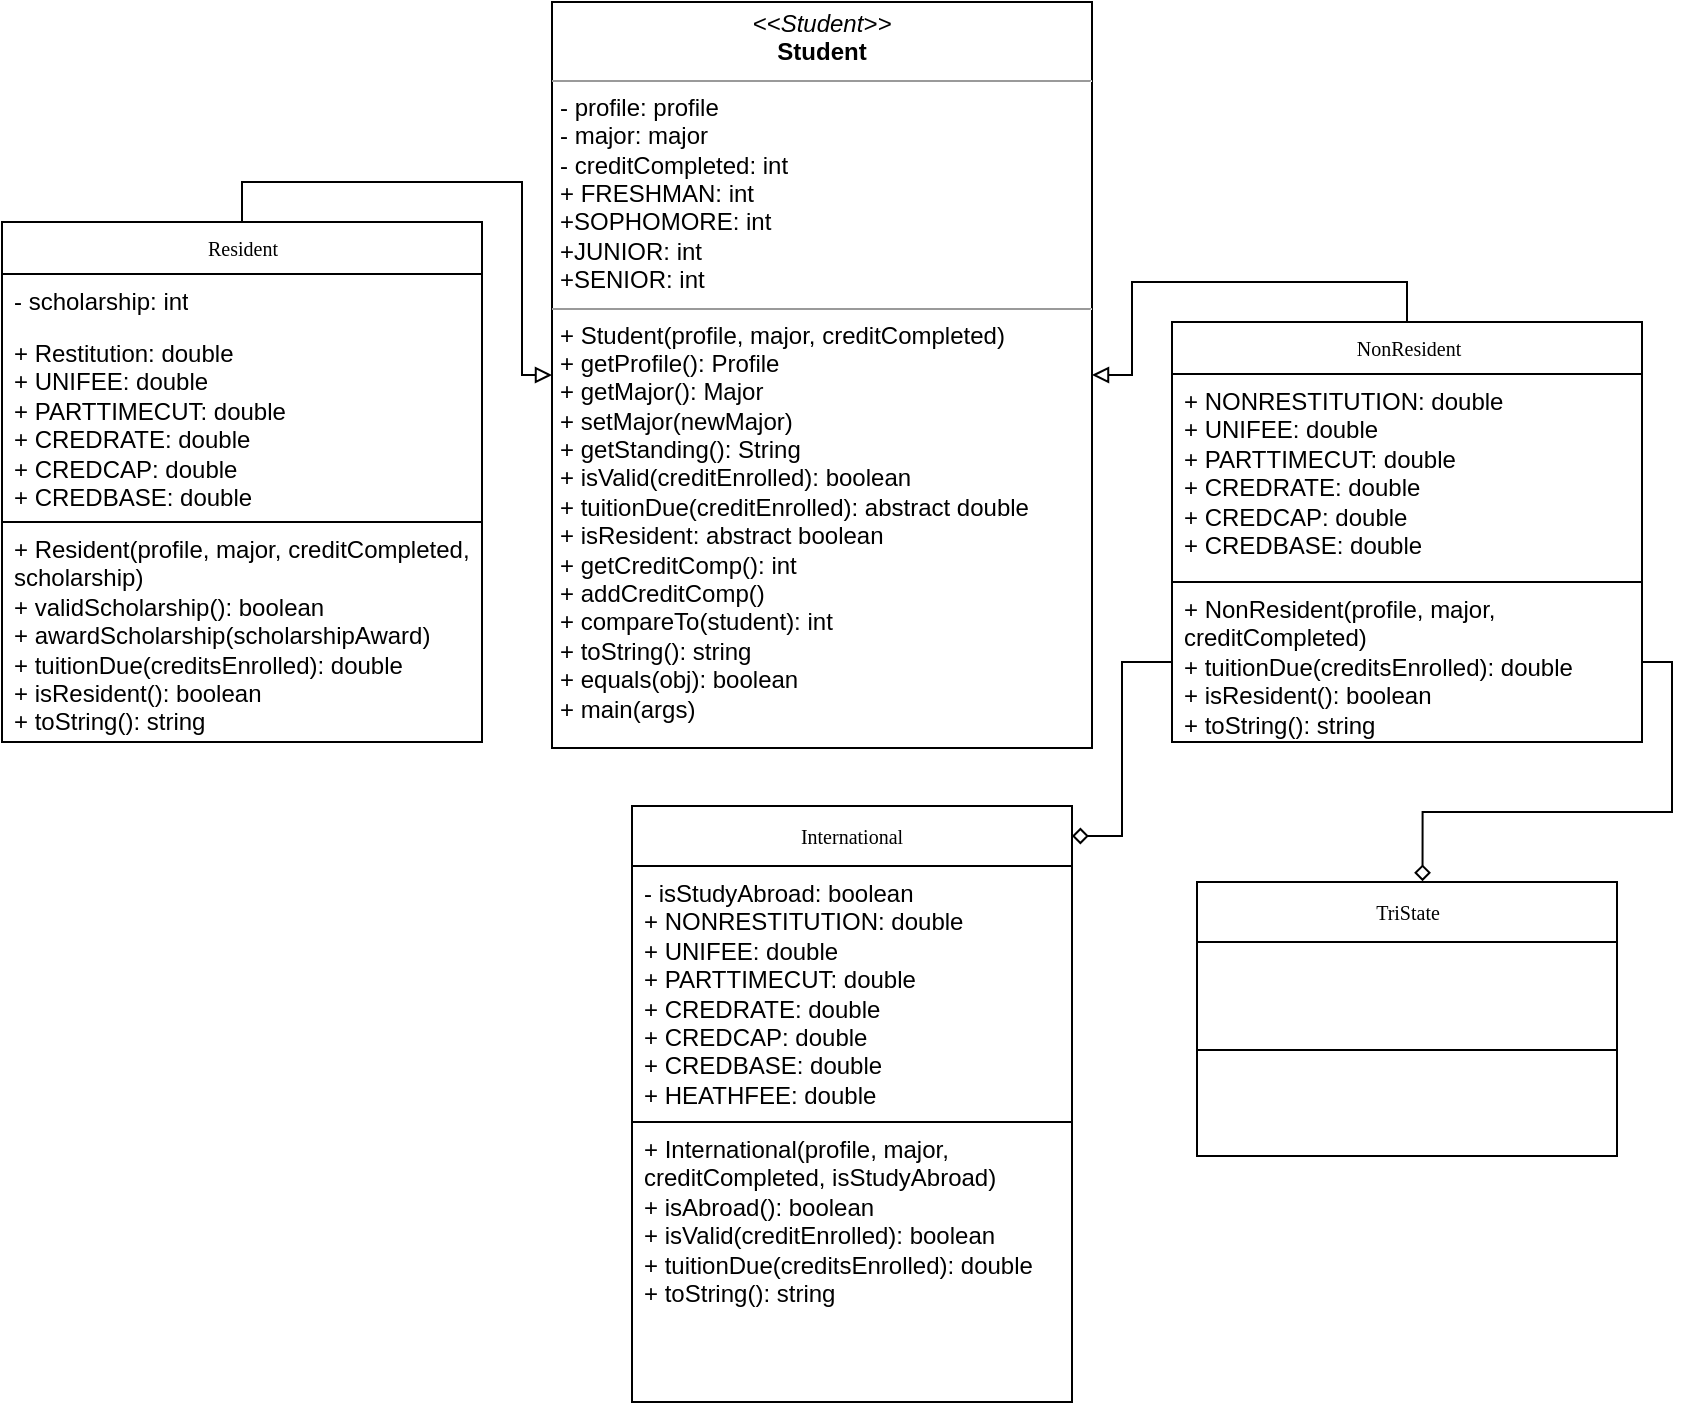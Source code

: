 <mxfile version="20.8.23" type="github">
  <diagram name="Page-1" id="c4acf3e9-155e-7222-9cf6-157b1a14988f">
    <mxGraphModel dx="1006" dy="430" grid="1" gridSize="10" guides="1" tooltips="1" connect="1" arrows="1" fold="1" page="1" pageScale="1" pageWidth="850" pageHeight="1100" background="none" math="0" shadow="0">
      <root>
        <mxCell id="0" />
        <mxCell id="1" parent="0" />
        <mxCell id="bEDmNe07rv5zsvRdrybK-30" style="edgeStyle=orthogonalEdgeStyle;rounded=0;orthogonalLoop=1;jettySize=auto;html=1;exitX=0.5;exitY=0;exitDx=0;exitDy=0;entryX=0;entryY=0.5;entryDx=0;entryDy=0;fontFamily=Verdana;fontSize=10;endArrow=block;endFill=0;" edge="1" parent="1" source="17acba5748e5396b-20" target="5d2195bd80daf111-18">
          <mxGeometry relative="1" as="geometry" />
        </mxCell>
        <mxCell id="17acba5748e5396b-20" value="Resident" style="swimlane;html=1;fontStyle=0;childLayout=stackLayout;horizontal=1;startSize=26;fillColor=none;horizontalStack=0;resizeParent=1;resizeLast=0;collapsible=1;marginBottom=0;swimlaneFillColor=#ffffff;rounded=0;shadow=0;comic=0;labelBackgroundColor=none;strokeWidth=1;fontFamily=Verdana;fontSize=10;align=center;" parent="1" vertex="1">
          <mxGeometry x="15" y="180" width="240" height="260" as="geometry" />
        </mxCell>
        <mxCell id="17acba5748e5396b-21" value="- scholarship: int" style="text;html=1;strokeColor=none;fillColor=none;align=left;verticalAlign=top;spacingLeft=4;spacingRight=4;whiteSpace=wrap;overflow=hidden;rotatable=0;points=[[0,0.5],[1,0.5]];portConstraint=eastwest;" parent="17acba5748e5396b-20" vertex="1">
          <mxGeometry y="26" width="240" height="26" as="geometry" />
        </mxCell>
        <mxCell id="17acba5748e5396b-24" value="+ Restitution: double&lt;br&gt;+ UNIFEE: double&lt;br&gt;+ PARTTIMECUT: double&lt;br&gt;+ CREDRATE: double&lt;br&gt;+ CREDCAP: double&lt;br&gt;+ CREDBASE: double" style="text;html=1;strokeColor=none;fillColor=none;align=left;verticalAlign=top;spacingLeft=4;spacingRight=4;whiteSpace=wrap;overflow=hidden;rotatable=0;points=[[0,0.5],[1,0.5]];portConstraint=eastwest;" parent="17acba5748e5396b-20" vertex="1">
          <mxGeometry y="52" width="240" height="98" as="geometry" />
        </mxCell>
        <mxCell id="bEDmNe07rv5zsvRdrybK-4" value="+ Resident(profile, major, creditCompleted, scholarship)&lt;br&gt;+ validScholarship(): boolean&lt;br&gt;+ awardScholarship(scholarshipAward)&lt;br&gt;+ tuitionDue(creditsEnrolled): double&lt;br&gt;+ isResident(): boolean&lt;br&gt;+ toString(): string" style="text;strokeColor=default;align=left;fillColor=none;html=1;verticalAlign=top;whiteSpace=wrap;rounded=0;spacingLeft=4;spacingRight=4;" vertex="1" parent="17acba5748e5396b-20">
          <mxGeometry y="150" width="240" height="110" as="geometry" />
        </mxCell>
        <mxCell id="bEDmNe07rv5zsvRdrybK-29" style="edgeStyle=orthogonalEdgeStyle;rounded=0;orthogonalLoop=1;jettySize=auto;html=1;exitX=0.5;exitY=0;exitDx=0;exitDy=0;entryX=1;entryY=0.5;entryDx=0;entryDy=0;fontFamily=Verdana;fontSize=10;endArrow=block;endFill=0;" edge="1" parent="1" source="17acba5748e5396b-30" target="5d2195bd80daf111-18">
          <mxGeometry relative="1" as="geometry" />
        </mxCell>
        <mxCell id="17acba5748e5396b-30" value="NonResident" style="swimlane;html=1;fontStyle=0;childLayout=stackLayout;horizontal=1;startSize=26;fillColor=none;horizontalStack=0;resizeParent=1;resizeLast=0;collapsible=1;marginBottom=0;swimlaneFillColor=#ffffff;rounded=0;shadow=0;comic=0;labelBackgroundColor=none;strokeWidth=1;fontFamily=Verdana;fontSize=10;align=center;" parent="1" vertex="1">
          <mxGeometry x="600" y="230" width="235" height="210" as="geometry" />
        </mxCell>
        <mxCell id="17acba5748e5396b-33" value="+ NONRESTITUTION: double&lt;br&gt;+ UNIFEE: double&lt;br&gt;+ PARTTIMECUT: double&lt;br&gt;+ CREDRATE: double&lt;br&gt;+ CREDCAP: double&lt;br&gt;+ CREDBASE: double" style="text;html=1;strokeColor=default;fillColor=none;align=left;verticalAlign=top;spacingLeft=4;spacingRight=4;whiteSpace=wrap;overflow=hidden;rotatable=0;points=[[0,0.5],[1,0.5]];portConstraint=eastwest;" parent="17acba5748e5396b-30" vertex="1">
          <mxGeometry y="26" width="235" height="104" as="geometry" />
        </mxCell>
        <mxCell id="17acba5748e5396b-31" value="+ NonResident(profile, major, creditCompleted)&lt;br&gt;+ tuitionDue(creditsEnrolled): double&lt;br&gt;+ isResident(): boolean&lt;br&gt;+ toString(): string" style="text;html=1;strokeColor=none;fillColor=none;align=left;verticalAlign=top;spacingLeft=4;spacingRight=4;whiteSpace=wrap;overflow=hidden;rotatable=0;points=[[0,0.5],[1,0.5]];portConstraint=eastwest;" parent="17acba5748e5396b-30" vertex="1">
          <mxGeometry y="130" width="235" height="80" as="geometry" />
        </mxCell>
        <mxCell id="5d2195bd80daf111-18" value="&lt;p style=&quot;margin:0px;margin-top:4px;text-align:center;&quot;&gt;&lt;i&gt;&amp;lt;&amp;lt;Student&amp;gt;&amp;gt;&lt;/i&gt;&lt;br&gt;&lt;b&gt;Student&lt;/b&gt;&lt;/p&gt;&lt;hr size=&quot;1&quot;&gt;&lt;p style=&quot;margin:0px;margin-left:4px;&quot;&gt;- profile: profile&lt;br&gt;- major: major&lt;/p&gt;&lt;p style=&quot;margin:0px;margin-left:4px;&quot;&gt;- creditCompleted: int&lt;/p&gt;&lt;p style=&quot;margin:0px;margin-left:4px;&quot;&gt;+ FRESHMAN: int&lt;/p&gt;&lt;p style=&quot;margin:0px;margin-left:4px;&quot;&gt;+SOPHOMORE: int&lt;/p&gt;&lt;p style=&quot;margin:0px;margin-left:4px;&quot;&gt;+JUNIOR: int&lt;/p&gt;&lt;p style=&quot;margin:0px;margin-left:4px;&quot;&gt;+SENIOR: int&lt;/p&gt;&lt;hr size=&quot;1&quot;&gt;&lt;p style=&quot;margin:0px;margin-left:4px;&quot;&gt;+ Student(profile, major, creditCompleted)&lt;br&gt;+ getProfile(): Profile&lt;/p&gt;&lt;p style=&quot;margin:0px;margin-left:4px;&quot;&gt;+ getMajor(): Major&lt;/p&gt;&lt;p style=&quot;margin:0px;margin-left:4px;&quot;&gt;+ setMajor(newMajor)&lt;/p&gt;&lt;p style=&quot;margin:0px;margin-left:4px;&quot;&gt;+ getStanding(): String&lt;/p&gt;&lt;p style=&quot;margin:0px;margin-left:4px;&quot;&gt;+ isValid(creditEnrolled): boolean&lt;/p&gt;&lt;p style=&quot;margin:0px;margin-left:4px;&quot;&gt;+ tuitionDue(creditEnrolled): abstract double&lt;/p&gt;&lt;p style=&quot;margin:0px;margin-left:4px;&quot;&gt;+ isResident: abstract boolean&lt;/p&gt;&lt;p style=&quot;margin:0px;margin-left:4px;&quot;&gt;+ getCreditComp(): int&lt;/p&gt;&lt;p style=&quot;margin:0px;margin-left:4px;&quot;&gt;+ addCreditComp()&lt;/p&gt;&lt;p style=&quot;margin:0px;margin-left:4px;&quot;&gt;+ compareTo(student): int&lt;/p&gt;&lt;p style=&quot;margin:0px;margin-left:4px;&quot;&gt;+ toString(): string&lt;/p&gt;&lt;p style=&quot;margin:0px;margin-left:4px;&quot;&gt;+ equals(obj): boolean&lt;/p&gt;&lt;p style=&quot;margin:0px;margin-left:4px;&quot;&gt;+ main(args)&amp;nbsp;&lt;/p&gt;" style="verticalAlign=top;align=left;overflow=fill;fontSize=12;fontFamily=Helvetica;html=1;rounded=0;shadow=0;comic=0;labelBackgroundColor=none;strokeWidth=1" parent="1" vertex="1">
          <mxGeometry x="290" y="70" width="270" height="373" as="geometry" />
        </mxCell>
        <mxCell id="bEDmNe07rv5zsvRdrybK-13" value="" style="shape=table;startSize=0;container=1;collapsible=0;childLayout=tableLayout;strokeColor=default;verticalAlign=top;align=left;spacingLeft=4;spacingRight=4;" vertex="1" parent="1">
          <mxGeometry x="330" y="472" width="220" height="298" as="geometry" />
        </mxCell>
        <mxCell id="bEDmNe07rv5zsvRdrybK-14" value="" style="shape=tableRow;horizontal=0;startSize=0;swimlaneHead=0;swimlaneBody=0;strokeColor=inherit;top=0;left=0;bottom=0;right=0;collapsible=0;dropTarget=0;fillColor=none;points=[[0,0.5],[1,0.5]];portConstraint=eastwest;" vertex="1" parent="bEDmNe07rv5zsvRdrybK-13">
          <mxGeometry width="220" height="30" as="geometry" />
        </mxCell>
        <mxCell id="bEDmNe07rv5zsvRdrybK-15" value="&lt;font style=&quot;font-size: 10px;&quot; face=&quot;Verdana&quot;&gt;International&lt;/font&gt;" style="shape=partialRectangle;html=1;whiteSpace=wrap;connectable=0;strokeColor=inherit;overflow=hidden;fillColor=none;top=0;left=0;bottom=0;right=0;pointerEvents=1;" vertex="1" parent="bEDmNe07rv5zsvRdrybK-14">
          <mxGeometry width="220" height="30" as="geometry">
            <mxRectangle width="220" height="30" as="alternateBounds" />
          </mxGeometry>
        </mxCell>
        <mxCell id="bEDmNe07rv5zsvRdrybK-16" value="" style="shape=tableRow;horizontal=0;startSize=0;swimlaneHead=0;swimlaneBody=0;strokeColor=inherit;top=0;left=0;bottom=0;right=0;collapsible=0;dropTarget=0;fillColor=none;points=[[0,0.5],[1,0.5]];portConstraint=eastwest;" vertex="1" parent="bEDmNe07rv5zsvRdrybK-13">
          <mxGeometry y="30" width="220" height="128" as="geometry" />
        </mxCell>
        <mxCell id="bEDmNe07rv5zsvRdrybK-17" value="- isStudyAbroad: boolean&lt;br&gt;+ NONRESTITUTION: double&lt;br style=&quot;border-color: var(--border-color);&quot;&gt;+ UNIFEE: double&lt;br style=&quot;border-color: var(--border-color);&quot;&gt;+ PARTTIMECUT: double&lt;br style=&quot;border-color: var(--border-color);&quot;&gt;+ CREDRATE: double&lt;br style=&quot;border-color: var(--border-color);&quot;&gt;+ CREDCAP: double&lt;br style=&quot;border-color: var(--border-color);&quot;&gt;+ CREDBASE: double&lt;br&gt;+ HEATHFEE: double" style="shape=partialRectangle;html=1;whiteSpace=wrap;connectable=0;strokeColor=inherit;overflow=hidden;fillColor=none;top=0;left=0;bottom=0;right=0;pointerEvents=1;verticalAlign=top;align=left;spacingLeft=4;spacingRight=4;" vertex="1" parent="bEDmNe07rv5zsvRdrybK-16">
          <mxGeometry width="220" height="128" as="geometry">
            <mxRectangle width="220" height="128" as="alternateBounds" />
          </mxGeometry>
        </mxCell>
        <mxCell id="bEDmNe07rv5zsvRdrybK-18" value="" style="shape=tableRow;horizontal=0;startSize=0;swimlaneHead=0;swimlaneBody=0;strokeColor=inherit;top=0;left=0;bottom=0;right=0;collapsible=0;dropTarget=0;fillColor=none;points=[[0,0.5],[1,0.5]];portConstraint=eastwest;" vertex="1" parent="bEDmNe07rv5zsvRdrybK-13">
          <mxGeometry y="158" width="220" height="140" as="geometry" />
        </mxCell>
        <mxCell id="bEDmNe07rv5zsvRdrybK-19" value="+ International(profile, major, creditCompleted, isStudyAbroad)&lt;br&gt;+ isAbroad(): boolean&lt;br&gt;+ isValid(creditEnrolled): boolean&lt;br&gt;+ tuitionDue(creditsEnrolled): double&lt;br&gt;+ toString(): string" style="shape=partialRectangle;html=1;whiteSpace=wrap;connectable=0;strokeColor=inherit;overflow=hidden;fillColor=none;top=0;left=0;bottom=0;right=0;pointerEvents=1;align=left;verticalAlign=top;spacingLeft=4;spacingRight=4;" vertex="1" parent="bEDmNe07rv5zsvRdrybK-18">
          <mxGeometry width="220" height="140" as="geometry">
            <mxRectangle width="220" height="140" as="alternateBounds" />
          </mxGeometry>
        </mxCell>
        <mxCell id="bEDmNe07rv5zsvRdrybK-20" style="edgeStyle=orthogonalEdgeStyle;rounded=0;orthogonalLoop=1;jettySize=auto;html=1;exitX=0;exitY=0.5;exitDx=0;exitDy=0;entryX=1;entryY=0.5;entryDx=0;entryDy=0;fontFamily=Verdana;fontSize=10;endArrow=diamond;endFill=0;" edge="1" parent="1" source="17acba5748e5396b-31" target="bEDmNe07rv5zsvRdrybK-14">
          <mxGeometry relative="1" as="geometry" />
        </mxCell>
        <mxCell id="bEDmNe07rv5zsvRdrybK-21" value="" style="shape=table;startSize=0;container=1;collapsible=0;childLayout=tableLayout;strokeColor=default;fontFamily=Verdana;fontSize=10;" vertex="1" parent="1">
          <mxGeometry x="612.5" y="510" width="210" height="137" as="geometry" />
        </mxCell>
        <mxCell id="bEDmNe07rv5zsvRdrybK-22" value="" style="shape=tableRow;horizontal=0;startSize=0;swimlaneHead=0;swimlaneBody=0;strokeColor=inherit;top=0;left=0;bottom=0;right=0;collapsible=0;dropTarget=0;fillColor=none;points=[[0,0.5],[1,0.5]];portConstraint=eastwest;fontFamily=Verdana;fontSize=10;" vertex="1" parent="bEDmNe07rv5zsvRdrybK-21">
          <mxGeometry width="210" height="30" as="geometry" />
        </mxCell>
        <mxCell id="bEDmNe07rv5zsvRdrybK-23" value="TriState" style="shape=partialRectangle;html=1;whiteSpace=wrap;connectable=0;strokeColor=inherit;overflow=hidden;fillColor=none;top=0;left=0;bottom=0;right=0;pointerEvents=1;fontFamily=Verdana;fontSize=10;" vertex="1" parent="bEDmNe07rv5zsvRdrybK-22">
          <mxGeometry width="210" height="30" as="geometry">
            <mxRectangle width="210" height="30" as="alternateBounds" />
          </mxGeometry>
        </mxCell>
        <mxCell id="bEDmNe07rv5zsvRdrybK-24" value="" style="shape=tableRow;horizontal=0;startSize=0;swimlaneHead=0;swimlaneBody=0;strokeColor=inherit;top=0;left=0;bottom=0;right=0;collapsible=0;dropTarget=0;fillColor=none;points=[[0,0.5],[1,0.5]];portConstraint=eastwest;fontFamily=Verdana;fontSize=10;" vertex="1" parent="bEDmNe07rv5zsvRdrybK-21">
          <mxGeometry y="30" width="210" height="54" as="geometry" />
        </mxCell>
        <mxCell id="bEDmNe07rv5zsvRdrybK-25" value="" style="shape=partialRectangle;html=1;whiteSpace=wrap;connectable=0;strokeColor=inherit;overflow=hidden;fillColor=none;top=0;left=0;bottom=0;right=0;pointerEvents=1;fontFamily=Verdana;fontSize=10;" vertex="1" parent="bEDmNe07rv5zsvRdrybK-24">
          <mxGeometry width="210" height="54" as="geometry">
            <mxRectangle width="210" height="54" as="alternateBounds" />
          </mxGeometry>
        </mxCell>
        <mxCell id="bEDmNe07rv5zsvRdrybK-26" value="" style="shape=tableRow;horizontal=0;startSize=0;swimlaneHead=0;swimlaneBody=0;strokeColor=inherit;top=0;left=0;bottom=0;right=0;collapsible=0;dropTarget=0;fillColor=none;points=[[0,0.5],[1,0.5]];portConstraint=eastwest;fontFamily=Verdana;fontSize=10;" vertex="1" parent="bEDmNe07rv5zsvRdrybK-21">
          <mxGeometry y="84" width="210" height="53" as="geometry" />
        </mxCell>
        <mxCell id="bEDmNe07rv5zsvRdrybK-27" value="" style="shape=partialRectangle;html=1;whiteSpace=wrap;connectable=0;strokeColor=inherit;overflow=hidden;fillColor=none;top=0;left=0;bottom=0;right=0;pointerEvents=1;fontFamily=Verdana;fontSize=10;" vertex="1" parent="bEDmNe07rv5zsvRdrybK-26">
          <mxGeometry width="210" height="53" as="geometry">
            <mxRectangle width="210" height="53" as="alternateBounds" />
          </mxGeometry>
        </mxCell>
        <mxCell id="bEDmNe07rv5zsvRdrybK-28" style="edgeStyle=orthogonalEdgeStyle;rounded=0;orthogonalLoop=1;jettySize=auto;html=1;exitX=1;exitY=0.5;exitDx=0;exitDy=0;entryX=0.537;entryY=-0.013;entryDx=0;entryDy=0;entryPerimeter=0;fontFamily=Verdana;fontSize=10;endArrow=diamond;endFill=0;" edge="1" parent="1" source="17acba5748e5396b-31" target="bEDmNe07rv5zsvRdrybK-22">
          <mxGeometry relative="1" as="geometry">
            <Array as="points">
              <mxPoint x="850" y="400" />
              <mxPoint x="850" y="475" />
              <mxPoint x="725" y="475" />
            </Array>
          </mxGeometry>
        </mxCell>
      </root>
    </mxGraphModel>
  </diagram>
</mxfile>
